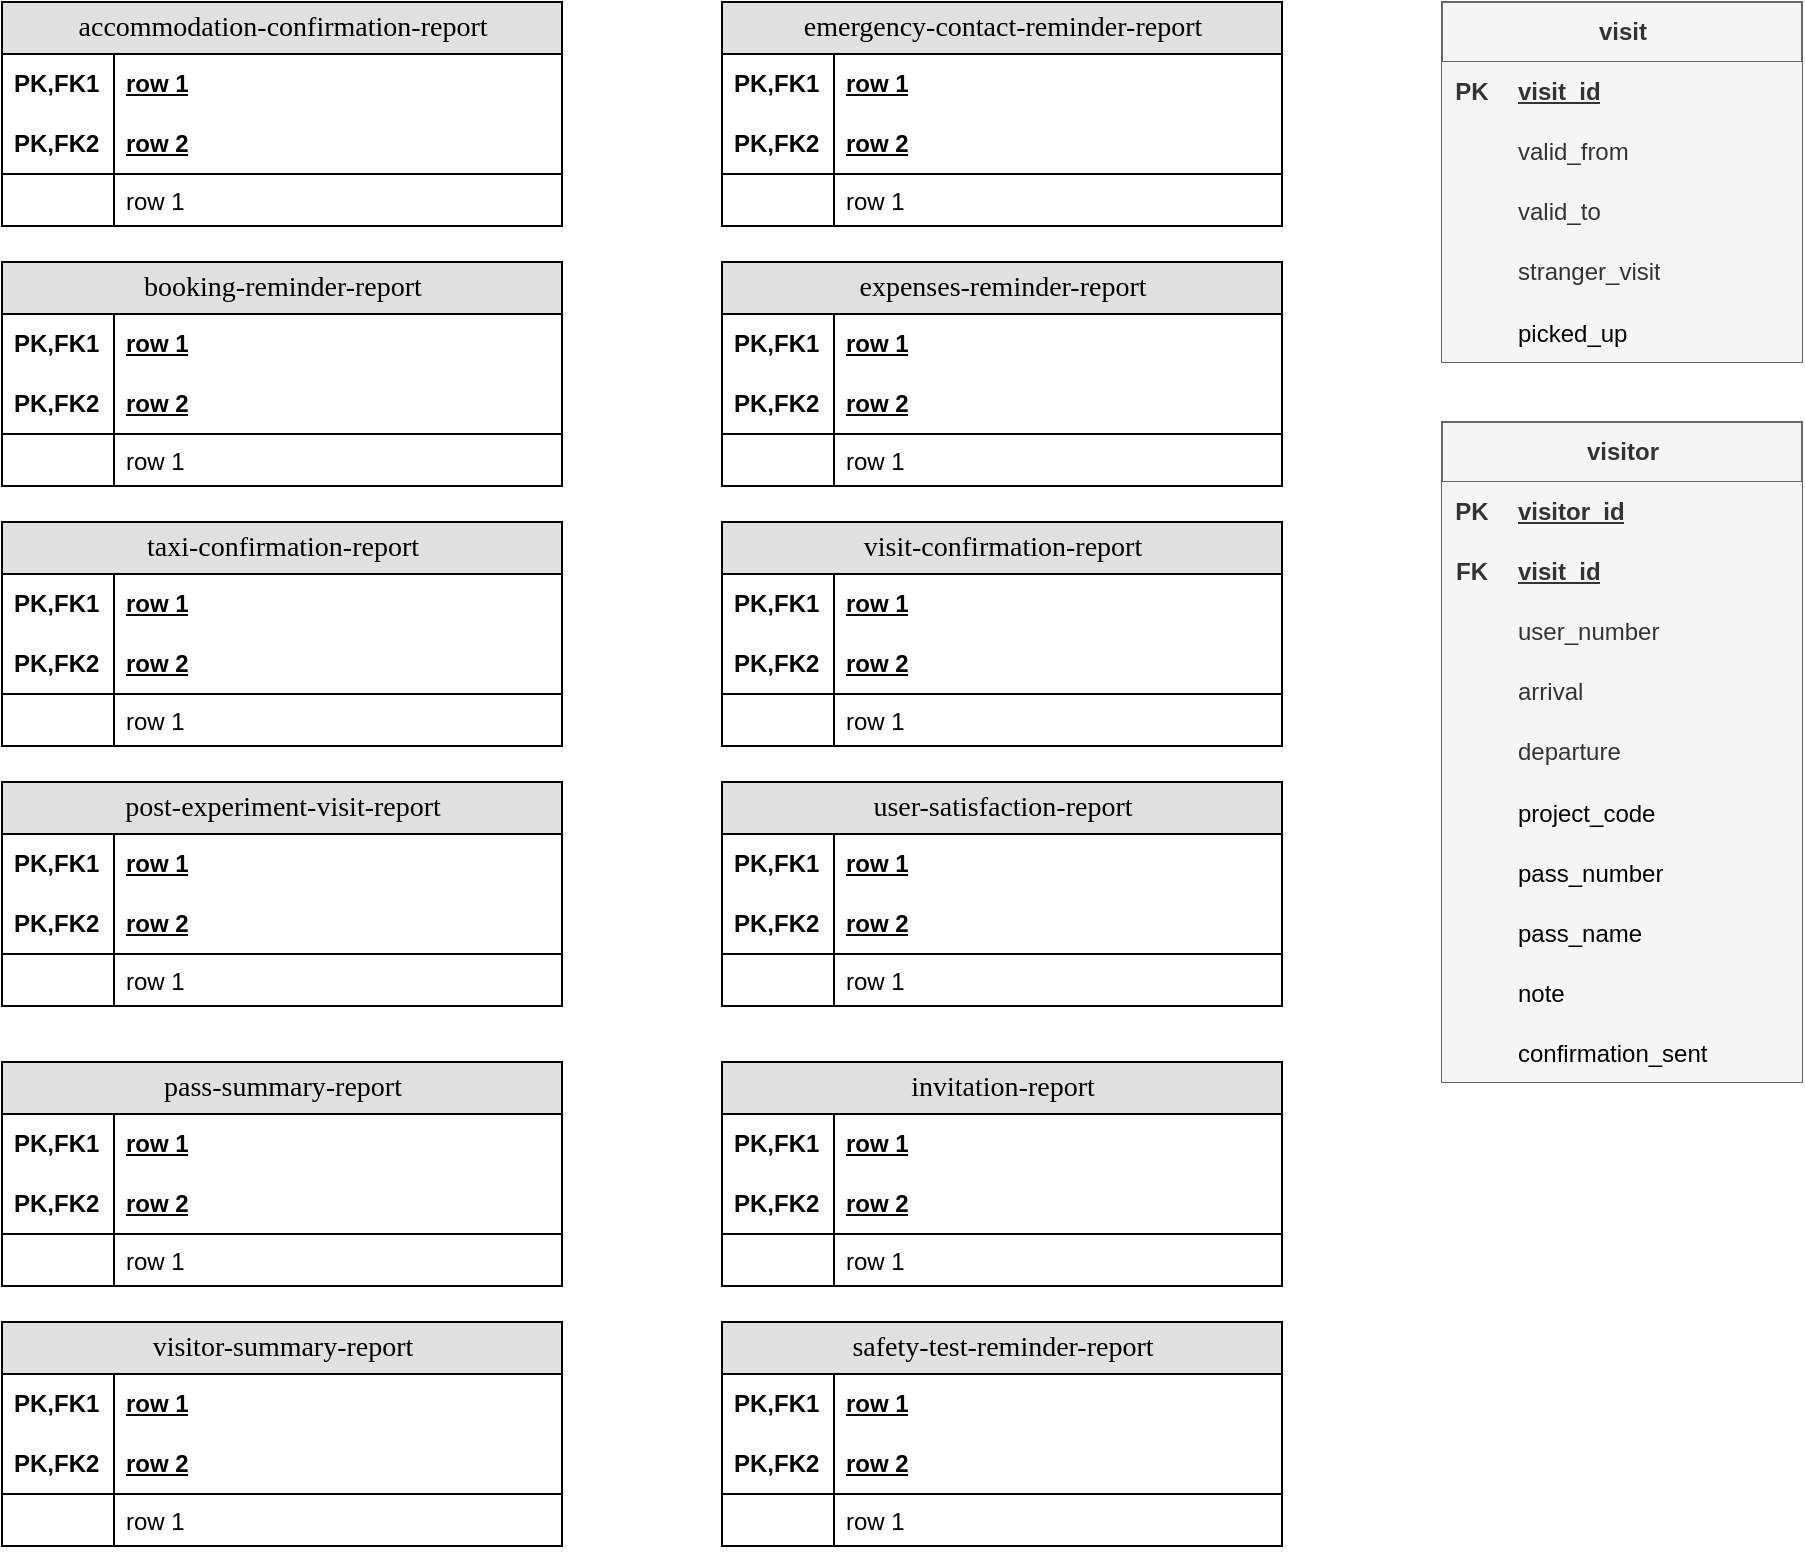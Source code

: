 <mxfile version="24.0.0" type="github">
  <diagram name="Page-1" id="e56a1550-8fbb-45ad-956c-1786394a9013">
    <mxGraphModel dx="1050" dy="634" grid="1" gridSize="10" guides="1" tooltips="1" connect="1" arrows="1" fold="1" page="1" pageScale="1" pageWidth="1100" pageHeight="850" background="none" math="0" shadow="0">
      <root>
        <mxCell id="0" />
        <mxCell id="1" parent="0" />
        <mxCell id="2e49270ec7c68f3f-1" value="accommodation-confirmation-report" style="swimlane;html=1;fontStyle=0;childLayout=stackLayout;horizontal=1;startSize=26;fillColor=#e0e0e0;horizontalStack=0;resizeParent=1;resizeLast=0;collapsible=1;marginBottom=0;swimlaneFillColor=#ffffff;align=center;rounded=0;shadow=0;comic=0;labelBackgroundColor=none;strokeWidth=1;fontFamily=Verdana;fontSize=14" parent="1" vertex="1">
          <mxGeometry x="240" y="140" width="280" height="112" as="geometry" />
        </mxCell>
        <mxCell id="2e49270ec7c68f3f-2" value="row 1" style="shape=partialRectangle;top=0;left=0;right=0;bottom=0;html=1;align=left;verticalAlign=middle;fillColor=none;spacingLeft=60;spacingRight=4;whiteSpace=wrap;overflow=hidden;rotatable=0;points=[[0,0.5],[1,0.5]];portConstraint=eastwest;dropTarget=0;fontStyle=5;" parent="2e49270ec7c68f3f-1" vertex="1">
          <mxGeometry y="26" width="280" height="30" as="geometry" />
        </mxCell>
        <mxCell id="2e49270ec7c68f3f-3" value="PK,FK1" style="shape=partialRectangle;fontStyle=1;top=0;left=0;bottom=0;html=1;fillColor=none;align=left;verticalAlign=middle;spacingLeft=4;spacingRight=4;whiteSpace=wrap;overflow=hidden;rotatable=0;points=[];portConstraint=eastwest;part=1;" parent="2e49270ec7c68f3f-2" vertex="1" connectable="0">
          <mxGeometry width="56" height="30" as="geometry" />
        </mxCell>
        <mxCell id="2e49270ec7c68f3f-4" value="row 2" style="shape=partialRectangle;top=0;left=0;right=0;bottom=1;html=1;align=left;verticalAlign=middle;fillColor=none;spacingLeft=60;spacingRight=4;whiteSpace=wrap;overflow=hidden;rotatable=0;points=[[0,0.5],[1,0.5]];portConstraint=eastwest;dropTarget=0;fontStyle=5;" parent="2e49270ec7c68f3f-1" vertex="1">
          <mxGeometry y="56" width="280" height="30" as="geometry" />
        </mxCell>
        <mxCell id="2e49270ec7c68f3f-5" value="PK,FK2" style="shape=partialRectangle;fontStyle=1;top=0;left=0;bottom=0;html=1;fillColor=none;align=left;verticalAlign=middle;spacingLeft=4;spacingRight=4;whiteSpace=wrap;overflow=hidden;rotatable=0;points=[];portConstraint=eastwest;part=1;" parent="2e49270ec7c68f3f-4" vertex="1" connectable="0">
          <mxGeometry width="56" height="30" as="geometry" />
        </mxCell>
        <mxCell id="2e49270ec7c68f3f-6" value="row 1" style="shape=partialRectangle;top=0;left=0;right=0;bottom=0;html=1;align=left;verticalAlign=top;fillColor=none;spacingLeft=60;spacingRight=4;whiteSpace=wrap;overflow=hidden;rotatable=0;points=[[0,0.5],[1,0.5]];portConstraint=eastwest;dropTarget=0;" parent="2e49270ec7c68f3f-1" vertex="1">
          <mxGeometry y="86" width="280" height="26" as="geometry" />
        </mxCell>
        <mxCell id="2e49270ec7c68f3f-7" value="" style="shape=partialRectangle;top=0;left=0;bottom=0;html=1;fillColor=none;align=left;verticalAlign=top;spacingLeft=4;spacingRight=4;whiteSpace=wrap;overflow=hidden;rotatable=0;points=[];portConstraint=eastwest;part=1;" parent="2e49270ec7c68f3f-6" vertex="1" connectable="0">
          <mxGeometry width="56" height="26" as="geometry" />
        </mxCell>
        <mxCell id="6d24qYVvEHeS3zm7cNjw-1" value="booking-reminder-report" style="swimlane;html=1;fontStyle=0;childLayout=stackLayout;horizontal=1;startSize=26;fillColor=#e0e0e0;horizontalStack=0;resizeParent=1;resizeLast=0;collapsible=1;marginBottom=0;swimlaneFillColor=#ffffff;align=center;rounded=0;shadow=0;comic=0;labelBackgroundColor=none;strokeWidth=1;fontFamily=Verdana;fontSize=14" vertex="1" parent="1">
          <mxGeometry x="240" y="270" width="280" height="112" as="geometry" />
        </mxCell>
        <mxCell id="6d24qYVvEHeS3zm7cNjw-2" value="row 1" style="shape=partialRectangle;top=0;left=0;right=0;bottom=0;html=1;align=left;verticalAlign=middle;fillColor=none;spacingLeft=60;spacingRight=4;whiteSpace=wrap;overflow=hidden;rotatable=0;points=[[0,0.5],[1,0.5]];portConstraint=eastwest;dropTarget=0;fontStyle=5;" vertex="1" parent="6d24qYVvEHeS3zm7cNjw-1">
          <mxGeometry y="26" width="280" height="30" as="geometry" />
        </mxCell>
        <mxCell id="6d24qYVvEHeS3zm7cNjw-3" value="PK,FK1" style="shape=partialRectangle;fontStyle=1;top=0;left=0;bottom=0;html=1;fillColor=none;align=left;verticalAlign=middle;spacingLeft=4;spacingRight=4;whiteSpace=wrap;overflow=hidden;rotatable=0;points=[];portConstraint=eastwest;part=1;" vertex="1" connectable="0" parent="6d24qYVvEHeS3zm7cNjw-2">
          <mxGeometry width="56" height="30" as="geometry" />
        </mxCell>
        <mxCell id="6d24qYVvEHeS3zm7cNjw-4" value="row 2" style="shape=partialRectangle;top=0;left=0;right=0;bottom=1;html=1;align=left;verticalAlign=middle;fillColor=none;spacingLeft=60;spacingRight=4;whiteSpace=wrap;overflow=hidden;rotatable=0;points=[[0,0.5],[1,0.5]];portConstraint=eastwest;dropTarget=0;fontStyle=5;" vertex="1" parent="6d24qYVvEHeS3zm7cNjw-1">
          <mxGeometry y="56" width="280" height="30" as="geometry" />
        </mxCell>
        <mxCell id="6d24qYVvEHeS3zm7cNjw-5" value="PK,FK2" style="shape=partialRectangle;fontStyle=1;top=0;left=0;bottom=0;html=1;fillColor=none;align=left;verticalAlign=middle;spacingLeft=4;spacingRight=4;whiteSpace=wrap;overflow=hidden;rotatable=0;points=[];portConstraint=eastwest;part=1;" vertex="1" connectable="0" parent="6d24qYVvEHeS3zm7cNjw-4">
          <mxGeometry width="56" height="30" as="geometry" />
        </mxCell>
        <mxCell id="6d24qYVvEHeS3zm7cNjw-6" value="row 1" style="shape=partialRectangle;top=0;left=0;right=0;bottom=0;html=1;align=left;verticalAlign=top;fillColor=none;spacingLeft=60;spacingRight=4;whiteSpace=wrap;overflow=hidden;rotatable=0;points=[[0,0.5],[1,0.5]];portConstraint=eastwest;dropTarget=0;" vertex="1" parent="6d24qYVvEHeS3zm7cNjw-1">
          <mxGeometry y="86" width="280" height="26" as="geometry" />
        </mxCell>
        <mxCell id="6d24qYVvEHeS3zm7cNjw-7" value="" style="shape=partialRectangle;top=0;left=0;bottom=0;html=1;fillColor=none;align=left;verticalAlign=top;spacingLeft=4;spacingRight=4;whiteSpace=wrap;overflow=hidden;rotatable=0;points=[];portConstraint=eastwest;part=1;" vertex="1" connectable="0" parent="6d24qYVvEHeS3zm7cNjw-6">
          <mxGeometry width="56" height="26" as="geometry" />
        </mxCell>
        <mxCell id="6d24qYVvEHeS3zm7cNjw-8" value="taxi-confirmation-report" style="swimlane;html=1;fontStyle=0;childLayout=stackLayout;horizontal=1;startSize=26;fillColor=#e0e0e0;horizontalStack=0;resizeParent=1;resizeLast=0;collapsible=1;marginBottom=0;swimlaneFillColor=#ffffff;align=center;rounded=0;shadow=0;comic=0;labelBackgroundColor=none;strokeWidth=1;fontFamily=Verdana;fontSize=14" vertex="1" parent="1">
          <mxGeometry x="240" y="400" width="280" height="112" as="geometry" />
        </mxCell>
        <mxCell id="6d24qYVvEHeS3zm7cNjw-9" value="row 1" style="shape=partialRectangle;top=0;left=0;right=0;bottom=0;html=1;align=left;verticalAlign=middle;fillColor=none;spacingLeft=60;spacingRight=4;whiteSpace=wrap;overflow=hidden;rotatable=0;points=[[0,0.5],[1,0.5]];portConstraint=eastwest;dropTarget=0;fontStyle=5;" vertex="1" parent="6d24qYVvEHeS3zm7cNjw-8">
          <mxGeometry y="26" width="280" height="30" as="geometry" />
        </mxCell>
        <mxCell id="6d24qYVvEHeS3zm7cNjw-10" value="PK,FK1" style="shape=partialRectangle;fontStyle=1;top=0;left=0;bottom=0;html=1;fillColor=none;align=left;verticalAlign=middle;spacingLeft=4;spacingRight=4;whiteSpace=wrap;overflow=hidden;rotatable=0;points=[];portConstraint=eastwest;part=1;" vertex="1" connectable="0" parent="6d24qYVvEHeS3zm7cNjw-9">
          <mxGeometry width="56" height="30" as="geometry" />
        </mxCell>
        <mxCell id="6d24qYVvEHeS3zm7cNjw-11" value="row 2" style="shape=partialRectangle;top=0;left=0;right=0;bottom=1;html=1;align=left;verticalAlign=middle;fillColor=none;spacingLeft=60;spacingRight=4;whiteSpace=wrap;overflow=hidden;rotatable=0;points=[[0,0.5],[1,0.5]];portConstraint=eastwest;dropTarget=0;fontStyle=5;" vertex="1" parent="6d24qYVvEHeS3zm7cNjw-8">
          <mxGeometry y="56" width="280" height="30" as="geometry" />
        </mxCell>
        <mxCell id="6d24qYVvEHeS3zm7cNjw-12" value="PK,FK2" style="shape=partialRectangle;fontStyle=1;top=0;left=0;bottom=0;html=1;fillColor=none;align=left;verticalAlign=middle;spacingLeft=4;spacingRight=4;whiteSpace=wrap;overflow=hidden;rotatable=0;points=[];portConstraint=eastwest;part=1;" vertex="1" connectable="0" parent="6d24qYVvEHeS3zm7cNjw-11">
          <mxGeometry width="56" height="30" as="geometry" />
        </mxCell>
        <mxCell id="6d24qYVvEHeS3zm7cNjw-13" value="row 1" style="shape=partialRectangle;top=0;left=0;right=0;bottom=0;html=1;align=left;verticalAlign=top;fillColor=none;spacingLeft=60;spacingRight=4;whiteSpace=wrap;overflow=hidden;rotatable=0;points=[[0,0.5],[1,0.5]];portConstraint=eastwest;dropTarget=0;" vertex="1" parent="6d24qYVvEHeS3zm7cNjw-8">
          <mxGeometry y="86" width="280" height="26" as="geometry" />
        </mxCell>
        <mxCell id="6d24qYVvEHeS3zm7cNjw-14" value="" style="shape=partialRectangle;top=0;left=0;bottom=0;html=1;fillColor=none;align=left;verticalAlign=top;spacingLeft=4;spacingRight=4;whiteSpace=wrap;overflow=hidden;rotatable=0;points=[];portConstraint=eastwest;part=1;" vertex="1" connectable="0" parent="6d24qYVvEHeS3zm7cNjw-13">
          <mxGeometry width="56" height="26" as="geometry" />
        </mxCell>
        <mxCell id="6d24qYVvEHeS3zm7cNjw-15" value="visit-confirmation-report" style="swimlane;html=1;fontStyle=0;childLayout=stackLayout;horizontal=1;startSize=26;fillColor=#e0e0e0;horizontalStack=0;resizeParent=1;resizeLast=0;collapsible=1;marginBottom=0;swimlaneFillColor=#ffffff;align=center;rounded=0;shadow=0;comic=0;labelBackgroundColor=none;strokeWidth=1;fontFamily=Verdana;fontSize=14" vertex="1" parent="1">
          <mxGeometry x="600" y="400" width="280" height="112" as="geometry" />
        </mxCell>
        <mxCell id="6d24qYVvEHeS3zm7cNjw-16" value="row 1" style="shape=partialRectangle;top=0;left=0;right=0;bottom=0;html=1;align=left;verticalAlign=middle;fillColor=none;spacingLeft=60;spacingRight=4;whiteSpace=wrap;overflow=hidden;rotatable=0;points=[[0,0.5],[1,0.5]];portConstraint=eastwest;dropTarget=0;fontStyle=5;" vertex="1" parent="6d24qYVvEHeS3zm7cNjw-15">
          <mxGeometry y="26" width="280" height="30" as="geometry" />
        </mxCell>
        <mxCell id="6d24qYVvEHeS3zm7cNjw-17" value="PK,FK1" style="shape=partialRectangle;fontStyle=1;top=0;left=0;bottom=0;html=1;fillColor=none;align=left;verticalAlign=middle;spacingLeft=4;spacingRight=4;whiteSpace=wrap;overflow=hidden;rotatable=0;points=[];portConstraint=eastwest;part=1;" vertex="1" connectable="0" parent="6d24qYVvEHeS3zm7cNjw-16">
          <mxGeometry width="56" height="30" as="geometry" />
        </mxCell>
        <mxCell id="6d24qYVvEHeS3zm7cNjw-18" value="row 2" style="shape=partialRectangle;top=0;left=0;right=0;bottom=1;html=1;align=left;verticalAlign=middle;fillColor=none;spacingLeft=60;spacingRight=4;whiteSpace=wrap;overflow=hidden;rotatable=0;points=[[0,0.5],[1,0.5]];portConstraint=eastwest;dropTarget=0;fontStyle=5;" vertex="1" parent="6d24qYVvEHeS3zm7cNjw-15">
          <mxGeometry y="56" width="280" height="30" as="geometry" />
        </mxCell>
        <mxCell id="6d24qYVvEHeS3zm7cNjw-19" value="PK,FK2" style="shape=partialRectangle;fontStyle=1;top=0;left=0;bottom=0;html=1;fillColor=none;align=left;verticalAlign=middle;spacingLeft=4;spacingRight=4;whiteSpace=wrap;overflow=hidden;rotatable=0;points=[];portConstraint=eastwest;part=1;" vertex="1" connectable="0" parent="6d24qYVvEHeS3zm7cNjw-18">
          <mxGeometry width="56" height="30" as="geometry" />
        </mxCell>
        <mxCell id="6d24qYVvEHeS3zm7cNjw-20" value="row 1" style="shape=partialRectangle;top=0;left=0;right=0;bottom=0;html=1;align=left;verticalAlign=top;fillColor=none;spacingLeft=60;spacingRight=4;whiteSpace=wrap;overflow=hidden;rotatable=0;points=[[0,0.5],[1,0.5]];portConstraint=eastwest;dropTarget=0;" vertex="1" parent="6d24qYVvEHeS3zm7cNjw-15">
          <mxGeometry y="86" width="280" height="26" as="geometry" />
        </mxCell>
        <mxCell id="6d24qYVvEHeS3zm7cNjw-21" value="" style="shape=partialRectangle;top=0;left=0;bottom=0;html=1;fillColor=none;align=left;verticalAlign=top;spacingLeft=4;spacingRight=4;whiteSpace=wrap;overflow=hidden;rotatable=0;points=[];portConstraint=eastwest;part=1;" vertex="1" connectable="0" parent="6d24qYVvEHeS3zm7cNjw-20">
          <mxGeometry width="56" height="26" as="geometry" />
        </mxCell>
        <mxCell id="6d24qYVvEHeS3zm7cNjw-22" value="user-satisfaction-report" style="swimlane;html=1;fontStyle=0;childLayout=stackLayout;horizontal=1;startSize=26;fillColor=#e0e0e0;horizontalStack=0;resizeParent=1;resizeLast=0;collapsible=1;marginBottom=0;swimlaneFillColor=#ffffff;align=center;rounded=0;shadow=0;comic=0;labelBackgroundColor=none;strokeWidth=1;fontFamily=Verdana;fontSize=14" vertex="1" parent="1">
          <mxGeometry x="600" y="530" width="280" height="112" as="geometry" />
        </mxCell>
        <mxCell id="6d24qYVvEHeS3zm7cNjw-23" value="row 1" style="shape=partialRectangle;top=0;left=0;right=0;bottom=0;html=1;align=left;verticalAlign=middle;fillColor=none;spacingLeft=60;spacingRight=4;whiteSpace=wrap;overflow=hidden;rotatable=0;points=[[0,0.5],[1,0.5]];portConstraint=eastwest;dropTarget=0;fontStyle=5;" vertex="1" parent="6d24qYVvEHeS3zm7cNjw-22">
          <mxGeometry y="26" width="280" height="30" as="geometry" />
        </mxCell>
        <mxCell id="6d24qYVvEHeS3zm7cNjw-24" value="PK,FK1" style="shape=partialRectangle;fontStyle=1;top=0;left=0;bottom=0;html=1;fillColor=none;align=left;verticalAlign=middle;spacingLeft=4;spacingRight=4;whiteSpace=wrap;overflow=hidden;rotatable=0;points=[];portConstraint=eastwest;part=1;" vertex="1" connectable="0" parent="6d24qYVvEHeS3zm7cNjw-23">
          <mxGeometry width="56" height="30" as="geometry" />
        </mxCell>
        <mxCell id="6d24qYVvEHeS3zm7cNjw-25" value="row 2" style="shape=partialRectangle;top=0;left=0;right=0;bottom=1;html=1;align=left;verticalAlign=middle;fillColor=none;spacingLeft=60;spacingRight=4;whiteSpace=wrap;overflow=hidden;rotatable=0;points=[[0,0.5],[1,0.5]];portConstraint=eastwest;dropTarget=0;fontStyle=5;" vertex="1" parent="6d24qYVvEHeS3zm7cNjw-22">
          <mxGeometry y="56" width="280" height="30" as="geometry" />
        </mxCell>
        <mxCell id="6d24qYVvEHeS3zm7cNjw-26" value="PK,FK2" style="shape=partialRectangle;fontStyle=1;top=0;left=0;bottom=0;html=1;fillColor=none;align=left;verticalAlign=middle;spacingLeft=4;spacingRight=4;whiteSpace=wrap;overflow=hidden;rotatable=0;points=[];portConstraint=eastwest;part=1;" vertex="1" connectable="0" parent="6d24qYVvEHeS3zm7cNjw-25">
          <mxGeometry width="56" height="30" as="geometry" />
        </mxCell>
        <mxCell id="6d24qYVvEHeS3zm7cNjw-27" value="row 1" style="shape=partialRectangle;top=0;left=0;right=0;bottom=0;html=1;align=left;verticalAlign=top;fillColor=none;spacingLeft=60;spacingRight=4;whiteSpace=wrap;overflow=hidden;rotatable=0;points=[[0,0.5],[1,0.5]];portConstraint=eastwest;dropTarget=0;" vertex="1" parent="6d24qYVvEHeS3zm7cNjw-22">
          <mxGeometry y="86" width="280" height="26" as="geometry" />
        </mxCell>
        <mxCell id="6d24qYVvEHeS3zm7cNjw-28" value="" style="shape=partialRectangle;top=0;left=0;bottom=0;html=1;fillColor=none;align=left;verticalAlign=top;spacingLeft=4;spacingRight=4;whiteSpace=wrap;overflow=hidden;rotatable=0;points=[];portConstraint=eastwest;part=1;" vertex="1" connectable="0" parent="6d24qYVvEHeS3zm7cNjw-27">
          <mxGeometry width="56" height="26" as="geometry" />
        </mxCell>
        <mxCell id="6d24qYVvEHeS3zm7cNjw-29" value="post-experiment-visit-report" style="swimlane;html=1;fontStyle=0;childLayout=stackLayout;horizontal=1;startSize=26;fillColor=#e0e0e0;horizontalStack=0;resizeParent=1;resizeLast=0;collapsible=1;marginBottom=0;swimlaneFillColor=#ffffff;align=center;rounded=0;shadow=0;comic=0;labelBackgroundColor=none;strokeWidth=1;fontFamily=Verdana;fontSize=14" vertex="1" parent="1">
          <mxGeometry x="240" y="530" width="280" height="112" as="geometry" />
        </mxCell>
        <mxCell id="6d24qYVvEHeS3zm7cNjw-30" value="row 1" style="shape=partialRectangle;top=0;left=0;right=0;bottom=0;html=1;align=left;verticalAlign=middle;fillColor=none;spacingLeft=60;spacingRight=4;whiteSpace=wrap;overflow=hidden;rotatable=0;points=[[0,0.5],[1,0.5]];portConstraint=eastwest;dropTarget=0;fontStyle=5;" vertex="1" parent="6d24qYVvEHeS3zm7cNjw-29">
          <mxGeometry y="26" width="280" height="30" as="geometry" />
        </mxCell>
        <mxCell id="6d24qYVvEHeS3zm7cNjw-31" value="PK,FK1" style="shape=partialRectangle;fontStyle=1;top=0;left=0;bottom=0;html=1;fillColor=none;align=left;verticalAlign=middle;spacingLeft=4;spacingRight=4;whiteSpace=wrap;overflow=hidden;rotatable=0;points=[];portConstraint=eastwest;part=1;" vertex="1" connectable="0" parent="6d24qYVvEHeS3zm7cNjw-30">
          <mxGeometry width="56" height="30" as="geometry" />
        </mxCell>
        <mxCell id="6d24qYVvEHeS3zm7cNjw-32" value="row 2" style="shape=partialRectangle;top=0;left=0;right=0;bottom=1;html=1;align=left;verticalAlign=middle;fillColor=none;spacingLeft=60;spacingRight=4;whiteSpace=wrap;overflow=hidden;rotatable=0;points=[[0,0.5],[1,0.5]];portConstraint=eastwest;dropTarget=0;fontStyle=5;" vertex="1" parent="6d24qYVvEHeS3zm7cNjw-29">
          <mxGeometry y="56" width="280" height="30" as="geometry" />
        </mxCell>
        <mxCell id="6d24qYVvEHeS3zm7cNjw-33" value="PK,FK2" style="shape=partialRectangle;fontStyle=1;top=0;left=0;bottom=0;html=1;fillColor=none;align=left;verticalAlign=middle;spacingLeft=4;spacingRight=4;whiteSpace=wrap;overflow=hidden;rotatable=0;points=[];portConstraint=eastwest;part=1;" vertex="1" connectable="0" parent="6d24qYVvEHeS3zm7cNjw-32">
          <mxGeometry width="56" height="30" as="geometry" />
        </mxCell>
        <mxCell id="6d24qYVvEHeS3zm7cNjw-34" value="row 1" style="shape=partialRectangle;top=0;left=0;right=0;bottom=0;html=1;align=left;verticalAlign=top;fillColor=none;spacingLeft=60;spacingRight=4;whiteSpace=wrap;overflow=hidden;rotatable=0;points=[[0,0.5],[1,0.5]];portConstraint=eastwest;dropTarget=0;" vertex="1" parent="6d24qYVvEHeS3zm7cNjw-29">
          <mxGeometry y="86" width="280" height="26" as="geometry" />
        </mxCell>
        <mxCell id="6d24qYVvEHeS3zm7cNjw-35" value="" style="shape=partialRectangle;top=0;left=0;bottom=0;html=1;fillColor=none;align=left;verticalAlign=top;spacingLeft=4;spacingRight=4;whiteSpace=wrap;overflow=hidden;rotatable=0;points=[];portConstraint=eastwest;part=1;" vertex="1" connectable="0" parent="6d24qYVvEHeS3zm7cNjw-34">
          <mxGeometry width="56" height="26" as="geometry" />
        </mxCell>
        <mxCell id="6d24qYVvEHeS3zm7cNjw-36" value="pass-summary-report" style="swimlane;html=1;fontStyle=0;childLayout=stackLayout;horizontal=1;startSize=26;fillColor=#e0e0e0;horizontalStack=0;resizeParent=1;resizeLast=0;collapsible=1;marginBottom=0;swimlaneFillColor=#ffffff;align=center;rounded=0;shadow=0;comic=0;labelBackgroundColor=none;strokeWidth=1;fontFamily=Verdana;fontSize=14" vertex="1" parent="1">
          <mxGeometry x="240" y="670" width="280" height="112" as="geometry" />
        </mxCell>
        <mxCell id="6d24qYVvEHeS3zm7cNjw-37" value="row 1" style="shape=partialRectangle;top=0;left=0;right=0;bottom=0;html=1;align=left;verticalAlign=middle;fillColor=none;spacingLeft=60;spacingRight=4;whiteSpace=wrap;overflow=hidden;rotatable=0;points=[[0,0.5],[1,0.5]];portConstraint=eastwest;dropTarget=0;fontStyle=5;" vertex="1" parent="6d24qYVvEHeS3zm7cNjw-36">
          <mxGeometry y="26" width="280" height="30" as="geometry" />
        </mxCell>
        <mxCell id="6d24qYVvEHeS3zm7cNjw-38" value="PK,FK1" style="shape=partialRectangle;fontStyle=1;top=0;left=0;bottom=0;html=1;fillColor=none;align=left;verticalAlign=middle;spacingLeft=4;spacingRight=4;whiteSpace=wrap;overflow=hidden;rotatable=0;points=[];portConstraint=eastwest;part=1;" vertex="1" connectable="0" parent="6d24qYVvEHeS3zm7cNjw-37">
          <mxGeometry width="56" height="30" as="geometry" />
        </mxCell>
        <mxCell id="6d24qYVvEHeS3zm7cNjw-39" value="row 2" style="shape=partialRectangle;top=0;left=0;right=0;bottom=1;html=1;align=left;verticalAlign=middle;fillColor=none;spacingLeft=60;spacingRight=4;whiteSpace=wrap;overflow=hidden;rotatable=0;points=[[0,0.5],[1,0.5]];portConstraint=eastwest;dropTarget=0;fontStyle=5;" vertex="1" parent="6d24qYVvEHeS3zm7cNjw-36">
          <mxGeometry y="56" width="280" height="30" as="geometry" />
        </mxCell>
        <mxCell id="6d24qYVvEHeS3zm7cNjw-40" value="PK,FK2" style="shape=partialRectangle;fontStyle=1;top=0;left=0;bottom=0;html=1;fillColor=none;align=left;verticalAlign=middle;spacingLeft=4;spacingRight=4;whiteSpace=wrap;overflow=hidden;rotatable=0;points=[];portConstraint=eastwest;part=1;" vertex="1" connectable="0" parent="6d24qYVvEHeS3zm7cNjw-39">
          <mxGeometry width="56" height="30" as="geometry" />
        </mxCell>
        <mxCell id="6d24qYVvEHeS3zm7cNjw-41" value="row 1" style="shape=partialRectangle;top=0;left=0;right=0;bottom=0;html=1;align=left;verticalAlign=top;fillColor=none;spacingLeft=60;spacingRight=4;whiteSpace=wrap;overflow=hidden;rotatable=0;points=[[0,0.5],[1,0.5]];portConstraint=eastwest;dropTarget=0;" vertex="1" parent="6d24qYVvEHeS3zm7cNjw-36">
          <mxGeometry y="86" width="280" height="26" as="geometry" />
        </mxCell>
        <mxCell id="6d24qYVvEHeS3zm7cNjw-42" value="" style="shape=partialRectangle;top=0;left=0;bottom=0;html=1;fillColor=none;align=left;verticalAlign=top;spacingLeft=4;spacingRight=4;whiteSpace=wrap;overflow=hidden;rotatable=0;points=[];portConstraint=eastwest;part=1;" vertex="1" connectable="0" parent="6d24qYVvEHeS3zm7cNjw-41">
          <mxGeometry width="56" height="26" as="geometry" />
        </mxCell>
        <mxCell id="6d24qYVvEHeS3zm7cNjw-43" value="invitation-report" style="swimlane;html=1;fontStyle=0;childLayout=stackLayout;horizontal=1;startSize=26;fillColor=#e0e0e0;horizontalStack=0;resizeParent=1;resizeLast=0;collapsible=1;marginBottom=0;swimlaneFillColor=#ffffff;align=center;rounded=0;shadow=0;comic=0;labelBackgroundColor=none;strokeWidth=1;fontFamily=Verdana;fontSize=14" vertex="1" parent="1">
          <mxGeometry x="600" y="670" width="280" height="112" as="geometry" />
        </mxCell>
        <mxCell id="6d24qYVvEHeS3zm7cNjw-44" value="row 1" style="shape=partialRectangle;top=0;left=0;right=0;bottom=0;html=1;align=left;verticalAlign=middle;fillColor=none;spacingLeft=60;spacingRight=4;whiteSpace=wrap;overflow=hidden;rotatable=0;points=[[0,0.5],[1,0.5]];portConstraint=eastwest;dropTarget=0;fontStyle=5;" vertex="1" parent="6d24qYVvEHeS3zm7cNjw-43">
          <mxGeometry y="26" width="280" height="30" as="geometry" />
        </mxCell>
        <mxCell id="6d24qYVvEHeS3zm7cNjw-45" value="PK,FK1" style="shape=partialRectangle;fontStyle=1;top=0;left=0;bottom=0;html=1;fillColor=none;align=left;verticalAlign=middle;spacingLeft=4;spacingRight=4;whiteSpace=wrap;overflow=hidden;rotatable=0;points=[];portConstraint=eastwest;part=1;" vertex="1" connectable="0" parent="6d24qYVvEHeS3zm7cNjw-44">
          <mxGeometry width="56" height="30" as="geometry" />
        </mxCell>
        <mxCell id="6d24qYVvEHeS3zm7cNjw-46" value="row 2" style="shape=partialRectangle;top=0;left=0;right=0;bottom=1;html=1;align=left;verticalAlign=middle;fillColor=none;spacingLeft=60;spacingRight=4;whiteSpace=wrap;overflow=hidden;rotatable=0;points=[[0,0.5],[1,0.5]];portConstraint=eastwest;dropTarget=0;fontStyle=5;" vertex="1" parent="6d24qYVvEHeS3zm7cNjw-43">
          <mxGeometry y="56" width="280" height="30" as="geometry" />
        </mxCell>
        <mxCell id="6d24qYVvEHeS3zm7cNjw-47" value="PK,FK2" style="shape=partialRectangle;fontStyle=1;top=0;left=0;bottom=0;html=1;fillColor=none;align=left;verticalAlign=middle;spacingLeft=4;spacingRight=4;whiteSpace=wrap;overflow=hidden;rotatable=0;points=[];portConstraint=eastwest;part=1;" vertex="1" connectable="0" parent="6d24qYVvEHeS3zm7cNjw-46">
          <mxGeometry width="56" height="30" as="geometry" />
        </mxCell>
        <mxCell id="6d24qYVvEHeS3zm7cNjw-48" value="row 1" style="shape=partialRectangle;top=0;left=0;right=0;bottom=0;html=1;align=left;verticalAlign=top;fillColor=none;spacingLeft=60;spacingRight=4;whiteSpace=wrap;overflow=hidden;rotatable=0;points=[[0,0.5],[1,0.5]];portConstraint=eastwest;dropTarget=0;" vertex="1" parent="6d24qYVvEHeS3zm7cNjw-43">
          <mxGeometry y="86" width="280" height="26" as="geometry" />
        </mxCell>
        <mxCell id="6d24qYVvEHeS3zm7cNjw-49" value="" style="shape=partialRectangle;top=0;left=0;bottom=0;html=1;fillColor=none;align=left;verticalAlign=top;spacingLeft=4;spacingRight=4;whiteSpace=wrap;overflow=hidden;rotatable=0;points=[];portConstraint=eastwest;part=1;" vertex="1" connectable="0" parent="6d24qYVvEHeS3zm7cNjw-48">
          <mxGeometry width="56" height="26" as="geometry" />
        </mxCell>
        <mxCell id="6d24qYVvEHeS3zm7cNjw-50" value="visitor-summary-report" style="swimlane;html=1;fontStyle=0;childLayout=stackLayout;horizontal=1;startSize=26;fillColor=#e0e0e0;horizontalStack=0;resizeParent=1;resizeLast=0;collapsible=1;marginBottom=0;swimlaneFillColor=#ffffff;align=center;rounded=0;shadow=0;comic=0;labelBackgroundColor=none;strokeWidth=1;fontFamily=Verdana;fontSize=14" vertex="1" parent="1">
          <mxGeometry x="240" y="800" width="280" height="112" as="geometry" />
        </mxCell>
        <mxCell id="6d24qYVvEHeS3zm7cNjw-51" value="row 1" style="shape=partialRectangle;top=0;left=0;right=0;bottom=0;html=1;align=left;verticalAlign=middle;fillColor=none;spacingLeft=60;spacingRight=4;whiteSpace=wrap;overflow=hidden;rotatable=0;points=[[0,0.5],[1,0.5]];portConstraint=eastwest;dropTarget=0;fontStyle=5;" vertex="1" parent="6d24qYVvEHeS3zm7cNjw-50">
          <mxGeometry y="26" width="280" height="30" as="geometry" />
        </mxCell>
        <mxCell id="6d24qYVvEHeS3zm7cNjw-52" value="PK,FK1" style="shape=partialRectangle;fontStyle=1;top=0;left=0;bottom=0;html=1;fillColor=none;align=left;verticalAlign=middle;spacingLeft=4;spacingRight=4;whiteSpace=wrap;overflow=hidden;rotatable=0;points=[];portConstraint=eastwest;part=1;" vertex="1" connectable="0" parent="6d24qYVvEHeS3zm7cNjw-51">
          <mxGeometry width="56" height="30" as="geometry" />
        </mxCell>
        <mxCell id="6d24qYVvEHeS3zm7cNjw-53" value="row 2" style="shape=partialRectangle;top=0;left=0;right=0;bottom=1;html=1;align=left;verticalAlign=middle;fillColor=none;spacingLeft=60;spacingRight=4;whiteSpace=wrap;overflow=hidden;rotatable=0;points=[[0,0.5],[1,0.5]];portConstraint=eastwest;dropTarget=0;fontStyle=5;" vertex="1" parent="6d24qYVvEHeS3zm7cNjw-50">
          <mxGeometry y="56" width="280" height="30" as="geometry" />
        </mxCell>
        <mxCell id="6d24qYVvEHeS3zm7cNjw-54" value="PK,FK2" style="shape=partialRectangle;fontStyle=1;top=0;left=0;bottom=0;html=1;fillColor=none;align=left;verticalAlign=middle;spacingLeft=4;spacingRight=4;whiteSpace=wrap;overflow=hidden;rotatable=0;points=[];portConstraint=eastwest;part=1;" vertex="1" connectable="0" parent="6d24qYVvEHeS3zm7cNjw-53">
          <mxGeometry width="56" height="30" as="geometry" />
        </mxCell>
        <mxCell id="6d24qYVvEHeS3zm7cNjw-55" value="row 1" style="shape=partialRectangle;top=0;left=0;right=0;bottom=0;html=1;align=left;verticalAlign=top;fillColor=none;spacingLeft=60;spacingRight=4;whiteSpace=wrap;overflow=hidden;rotatable=0;points=[[0,0.5],[1,0.5]];portConstraint=eastwest;dropTarget=0;" vertex="1" parent="6d24qYVvEHeS3zm7cNjw-50">
          <mxGeometry y="86" width="280" height="26" as="geometry" />
        </mxCell>
        <mxCell id="6d24qYVvEHeS3zm7cNjw-56" value="" style="shape=partialRectangle;top=0;left=0;bottom=0;html=1;fillColor=none;align=left;verticalAlign=top;spacingLeft=4;spacingRight=4;whiteSpace=wrap;overflow=hidden;rotatable=0;points=[];portConstraint=eastwest;part=1;" vertex="1" connectable="0" parent="6d24qYVvEHeS3zm7cNjw-55">
          <mxGeometry width="56" height="26" as="geometry" />
        </mxCell>
        <mxCell id="6d24qYVvEHeS3zm7cNjw-57" value="safety-test-reminder-report" style="swimlane;html=1;fontStyle=0;childLayout=stackLayout;horizontal=1;startSize=26;fillColor=#e0e0e0;horizontalStack=0;resizeParent=1;resizeLast=0;collapsible=1;marginBottom=0;swimlaneFillColor=#ffffff;align=center;rounded=0;shadow=0;comic=0;labelBackgroundColor=none;strokeWidth=1;fontFamily=Verdana;fontSize=14" vertex="1" parent="1">
          <mxGeometry x="600" y="800" width="280" height="112" as="geometry" />
        </mxCell>
        <mxCell id="6d24qYVvEHeS3zm7cNjw-58" value="row 1" style="shape=partialRectangle;top=0;left=0;right=0;bottom=0;html=1;align=left;verticalAlign=middle;fillColor=none;spacingLeft=60;spacingRight=4;whiteSpace=wrap;overflow=hidden;rotatable=0;points=[[0,0.5],[1,0.5]];portConstraint=eastwest;dropTarget=0;fontStyle=5;" vertex="1" parent="6d24qYVvEHeS3zm7cNjw-57">
          <mxGeometry y="26" width="280" height="30" as="geometry" />
        </mxCell>
        <mxCell id="6d24qYVvEHeS3zm7cNjw-59" value="PK,FK1" style="shape=partialRectangle;fontStyle=1;top=0;left=0;bottom=0;html=1;fillColor=none;align=left;verticalAlign=middle;spacingLeft=4;spacingRight=4;whiteSpace=wrap;overflow=hidden;rotatable=0;points=[];portConstraint=eastwest;part=1;" vertex="1" connectable="0" parent="6d24qYVvEHeS3zm7cNjw-58">
          <mxGeometry width="56" height="30" as="geometry" />
        </mxCell>
        <mxCell id="6d24qYVvEHeS3zm7cNjw-60" value="row 2" style="shape=partialRectangle;top=0;left=0;right=0;bottom=1;html=1;align=left;verticalAlign=middle;fillColor=none;spacingLeft=60;spacingRight=4;whiteSpace=wrap;overflow=hidden;rotatable=0;points=[[0,0.5],[1,0.5]];portConstraint=eastwest;dropTarget=0;fontStyle=5;" vertex="1" parent="6d24qYVvEHeS3zm7cNjw-57">
          <mxGeometry y="56" width="280" height="30" as="geometry" />
        </mxCell>
        <mxCell id="6d24qYVvEHeS3zm7cNjw-61" value="PK,FK2" style="shape=partialRectangle;fontStyle=1;top=0;left=0;bottom=0;html=1;fillColor=none;align=left;verticalAlign=middle;spacingLeft=4;spacingRight=4;whiteSpace=wrap;overflow=hidden;rotatable=0;points=[];portConstraint=eastwest;part=1;" vertex="1" connectable="0" parent="6d24qYVvEHeS3zm7cNjw-60">
          <mxGeometry width="56" height="30" as="geometry" />
        </mxCell>
        <mxCell id="6d24qYVvEHeS3zm7cNjw-62" value="row 1" style="shape=partialRectangle;top=0;left=0;right=0;bottom=0;html=1;align=left;verticalAlign=top;fillColor=none;spacingLeft=60;spacingRight=4;whiteSpace=wrap;overflow=hidden;rotatable=0;points=[[0,0.5],[1,0.5]];portConstraint=eastwest;dropTarget=0;" vertex="1" parent="6d24qYVvEHeS3zm7cNjw-57">
          <mxGeometry y="86" width="280" height="26" as="geometry" />
        </mxCell>
        <mxCell id="6d24qYVvEHeS3zm7cNjw-63" value="" style="shape=partialRectangle;top=0;left=0;bottom=0;html=1;fillColor=none;align=left;verticalAlign=top;spacingLeft=4;spacingRight=4;whiteSpace=wrap;overflow=hidden;rotatable=0;points=[];portConstraint=eastwest;part=1;" vertex="1" connectable="0" parent="6d24qYVvEHeS3zm7cNjw-62">
          <mxGeometry width="56" height="26" as="geometry" />
        </mxCell>
        <mxCell id="6d24qYVvEHeS3zm7cNjw-64" value="emergency-contact-reminder-report" style="swimlane;html=1;fontStyle=0;childLayout=stackLayout;horizontal=1;startSize=26;fillColor=#e0e0e0;horizontalStack=0;resizeParent=1;resizeLast=0;collapsible=1;marginBottom=0;swimlaneFillColor=#ffffff;align=center;rounded=0;shadow=0;comic=0;labelBackgroundColor=none;strokeWidth=1;fontFamily=Verdana;fontSize=14" vertex="1" parent="1">
          <mxGeometry x="600" y="140" width="280" height="112" as="geometry" />
        </mxCell>
        <mxCell id="6d24qYVvEHeS3zm7cNjw-65" value="row 1" style="shape=partialRectangle;top=0;left=0;right=0;bottom=0;html=1;align=left;verticalAlign=middle;fillColor=none;spacingLeft=60;spacingRight=4;whiteSpace=wrap;overflow=hidden;rotatable=0;points=[[0,0.5],[1,0.5]];portConstraint=eastwest;dropTarget=0;fontStyle=5;" vertex="1" parent="6d24qYVvEHeS3zm7cNjw-64">
          <mxGeometry y="26" width="280" height="30" as="geometry" />
        </mxCell>
        <mxCell id="6d24qYVvEHeS3zm7cNjw-66" value="PK,FK1" style="shape=partialRectangle;fontStyle=1;top=0;left=0;bottom=0;html=1;fillColor=none;align=left;verticalAlign=middle;spacingLeft=4;spacingRight=4;whiteSpace=wrap;overflow=hidden;rotatable=0;points=[];portConstraint=eastwest;part=1;" vertex="1" connectable="0" parent="6d24qYVvEHeS3zm7cNjw-65">
          <mxGeometry width="56" height="30" as="geometry" />
        </mxCell>
        <mxCell id="6d24qYVvEHeS3zm7cNjw-67" value="row 2" style="shape=partialRectangle;top=0;left=0;right=0;bottom=1;html=1;align=left;verticalAlign=middle;fillColor=none;spacingLeft=60;spacingRight=4;whiteSpace=wrap;overflow=hidden;rotatable=0;points=[[0,0.5],[1,0.5]];portConstraint=eastwest;dropTarget=0;fontStyle=5;" vertex="1" parent="6d24qYVvEHeS3zm7cNjw-64">
          <mxGeometry y="56" width="280" height="30" as="geometry" />
        </mxCell>
        <mxCell id="6d24qYVvEHeS3zm7cNjw-68" value="PK,FK2" style="shape=partialRectangle;fontStyle=1;top=0;left=0;bottom=0;html=1;fillColor=none;align=left;verticalAlign=middle;spacingLeft=4;spacingRight=4;whiteSpace=wrap;overflow=hidden;rotatable=0;points=[];portConstraint=eastwest;part=1;" vertex="1" connectable="0" parent="6d24qYVvEHeS3zm7cNjw-67">
          <mxGeometry width="56" height="30" as="geometry" />
        </mxCell>
        <mxCell id="6d24qYVvEHeS3zm7cNjw-69" value="row 1" style="shape=partialRectangle;top=0;left=0;right=0;bottom=0;html=1;align=left;verticalAlign=top;fillColor=none;spacingLeft=60;spacingRight=4;whiteSpace=wrap;overflow=hidden;rotatable=0;points=[[0,0.5],[1,0.5]];portConstraint=eastwest;dropTarget=0;" vertex="1" parent="6d24qYVvEHeS3zm7cNjw-64">
          <mxGeometry y="86" width="280" height="26" as="geometry" />
        </mxCell>
        <mxCell id="6d24qYVvEHeS3zm7cNjw-70" value="" style="shape=partialRectangle;top=0;left=0;bottom=0;html=1;fillColor=none;align=left;verticalAlign=top;spacingLeft=4;spacingRight=4;whiteSpace=wrap;overflow=hidden;rotatable=0;points=[];portConstraint=eastwest;part=1;" vertex="1" connectable="0" parent="6d24qYVvEHeS3zm7cNjw-69">
          <mxGeometry width="56" height="26" as="geometry" />
        </mxCell>
        <mxCell id="6d24qYVvEHeS3zm7cNjw-71" value="expenses-reminder-report" style="swimlane;html=1;fontStyle=0;childLayout=stackLayout;horizontal=1;startSize=26;fillColor=#e0e0e0;horizontalStack=0;resizeParent=1;resizeLast=0;collapsible=1;marginBottom=0;swimlaneFillColor=#ffffff;align=center;rounded=0;shadow=0;comic=0;labelBackgroundColor=none;strokeWidth=1;fontFamily=Verdana;fontSize=14" vertex="1" parent="1">
          <mxGeometry x="600" y="270" width="280" height="112" as="geometry" />
        </mxCell>
        <mxCell id="6d24qYVvEHeS3zm7cNjw-72" value="row 1" style="shape=partialRectangle;top=0;left=0;right=0;bottom=0;html=1;align=left;verticalAlign=middle;fillColor=none;spacingLeft=60;spacingRight=4;whiteSpace=wrap;overflow=hidden;rotatable=0;points=[[0,0.5],[1,0.5]];portConstraint=eastwest;dropTarget=0;fontStyle=5;" vertex="1" parent="6d24qYVvEHeS3zm7cNjw-71">
          <mxGeometry y="26" width="280" height="30" as="geometry" />
        </mxCell>
        <mxCell id="6d24qYVvEHeS3zm7cNjw-73" value="PK,FK1" style="shape=partialRectangle;fontStyle=1;top=0;left=0;bottom=0;html=1;fillColor=none;align=left;verticalAlign=middle;spacingLeft=4;spacingRight=4;whiteSpace=wrap;overflow=hidden;rotatable=0;points=[];portConstraint=eastwest;part=1;" vertex="1" connectable="0" parent="6d24qYVvEHeS3zm7cNjw-72">
          <mxGeometry width="56" height="30" as="geometry" />
        </mxCell>
        <mxCell id="6d24qYVvEHeS3zm7cNjw-74" value="row 2" style="shape=partialRectangle;top=0;left=0;right=0;bottom=1;html=1;align=left;verticalAlign=middle;fillColor=none;spacingLeft=60;spacingRight=4;whiteSpace=wrap;overflow=hidden;rotatable=0;points=[[0,0.5],[1,0.5]];portConstraint=eastwest;dropTarget=0;fontStyle=5;" vertex="1" parent="6d24qYVvEHeS3zm7cNjw-71">
          <mxGeometry y="56" width="280" height="30" as="geometry" />
        </mxCell>
        <mxCell id="6d24qYVvEHeS3zm7cNjw-75" value="PK,FK2" style="shape=partialRectangle;fontStyle=1;top=0;left=0;bottom=0;html=1;fillColor=none;align=left;verticalAlign=middle;spacingLeft=4;spacingRight=4;whiteSpace=wrap;overflow=hidden;rotatable=0;points=[];portConstraint=eastwest;part=1;" vertex="1" connectable="0" parent="6d24qYVvEHeS3zm7cNjw-74">
          <mxGeometry width="56" height="30" as="geometry" />
        </mxCell>
        <mxCell id="6d24qYVvEHeS3zm7cNjw-76" value="row 1" style="shape=partialRectangle;top=0;left=0;right=0;bottom=0;html=1;align=left;verticalAlign=top;fillColor=none;spacingLeft=60;spacingRight=4;whiteSpace=wrap;overflow=hidden;rotatable=0;points=[[0,0.5],[1,0.5]];portConstraint=eastwest;dropTarget=0;" vertex="1" parent="6d24qYVvEHeS3zm7cNjw-71">
          <mxGeometry y="86" width="280" height="26" as="geometry" />
        </mxCell>
        <mxCell id="6d24qYVvEHeS3zm7cNjw-77" value="" style="shape=partialRectangle;top=0;left=0;bottom=0;html=1;fillColor=none;align=left;verticalAlign=top;spacingLeft=4;spacingRight=4;whiteSpace=wrap;overflow=hidden;rotatable=0;points=[];portConstraint=eastwest;part=1;" vertex="1" connectable="0" parent="6d24qYVvEHeS3zm7cNjw-76">
          <mxGeometry width="56" height="26" as="geometry" />
        </mxCell>
        <mxCell id="6d24qYVvEHeS3zm7cNjw-111" value="visit" style="shape=table;startSize=30;container=1;collapsible=1;childLayout=tableLayout;fixedRows=1;rowLines=0;fontStyle=1;align=center;resizeLast=1;html=1;fillColor=#f5f5f5;fontColor=#333333;strokeColor=#666666;" vertex="1" parent="1">
          <mxGeometry x="960" y="140" width="180" height="180" as="geometry" />
        </mxCell>
        <mxCell id="6d24qYVvEHeS3zm7cNjw-112" value="" style="shape=tableRow;horizontal=0;startSize=0;swimlaneHead=0;swimlaneBody=0;fillColor=#f5f5f5;collapsible=0;dropTarget=0;points=[[0,0.5],[1,0.5]];portConstraint=eastwest;top=0;left=0;right=0;bottom=1;fontColor=#333333;strokeColor=#666666;" vertex="1" parent="6d24qYVvEHeS3zm7cNjw-111">
          <mxGeometry y="30" width="180" height="30" as="geometry" />
        </mxCell>
        <mxCell id="6d24qYVvEHeS3zm7cNjw-113" value="PK" style="shape=partialRectangle;connectable=0;fillColor=#f5f5f5;top=0;left=0;bottom=0;right=0;fontStyle=1;overflow=hidden;whiteSpace=wrap;html=1;fontColor=#333333;strokeColor=#666666;" vertex="1" parent="6d24qYVvEHeS3zm7cNjw-112">
          <mxGeometry width="30" height="30" as="geometry">
            <mxRectangle width="30" height="30" as="alternateBounds" />
          </mxGeometry>
        </mxCell>
        <mxCell id="6d24qYVvEHeS3zm7cNjw-114" value="visit_id" style="shape=partialRectangle;connectable=0;fillColor=#f5f5f5;top=0;left=0;bottom=0;right=0;align=left;spacingLeft=6;fontStyle=5;overflow=hidden;whiteSpace=wrap;html=1;fontColor=#333333;strokeColor=#666666;" vertex="1" parent="6d24qYVvEHeS3zm7cNjw-112">
          <mxGeometry x="30" width="150" height="30" as="geometry">
            <mxRectangle width="150" height="30" as="alternateBounds" />
          </mxGeometry>
        </mxCell>
        <mxCell id="6d24qYVvEHeS3zm7cNjw-115" value="" style="shape=tableRow;horizontal=0;startSize=0;swimlaneHead=0;swimlaneBody=0;fillColor=#f5f5f5;collapsible=0;dropTarget=0;points=[[0,0.5],[1,0.5]];portConstraint=eastwest;top=0;left=0;right=0;bottom=0;fontColor=#333333;strokeColor=#666666;" vertex="1" parent="6d24qYVvEHeS3zm7cNjw-111">
          <mxGeometry y="60" width="180" height="30" as="geometry" />
        </mxCell>
        <mxCell id="6d24qYVvEHeS3zm7cNjw-116" value="" style="shape=partialRectangle;connectable=0;fillColor=#f5f5f5;top=0;left=0;bottom=0;right=0;editable=1;overflow=hidden;whiteSpace=wrap;html=1;fontColor=#333333;strokeColor=#666666;" vertex="1" parent="6d24qYVvEHeS3zm7cNjw-115">
          <mxGeometry width="30" height="30" as="geometry">
            <mxRectangle width="30" height="30" as="alternateBounds" />
          </mxGeometry>
        </mxCell>
        <mxCell id="6d24qYVvEHeS3zm7cNjw-117" value="valid_from" style="shape=partialRectangle;connectable=0;fillColor=#f5f5f5;top=0;left=0;bottom=0;right=0;align=left;spacingLeft=6;overflow=hidden;whiteSpace=wrap;html=1;fontColor=#333333;strokeColor=#666666;" vertex="1" parent="6d24qYVvEHeS3zm7cNjw-115">
          <mxGeometry x="30" width="150" height="30" as="geometry">
            <mxRectangle width="150" height="30" as="alternateBounds" />
          </mxGeometry>
        </mxCell>
        <mxCell id="6d24qYVvEHeS3zm7cNjw-118" value="" style="shape=tableRow;horizontal=0;startSize=0;swimlaneHead=0;swimlaneBody=0;fillColor=#f5f5f5;collapsible=0;dropTarget=0;points=[[0,0.5],[1,0.5]];portConstraint=eastwest;top=0;left=0;right=0;bottom=0;fontColor=#333333;strokeColor=#666666;" vertex="1" parent="6d24qYVvEHeS3zm7cNjw-111">
          <mxGeometry y="90" width="180" height="30" as="geometry" />
        </mxCell>
        <mxCell id="6d24qYVvEHeS3zm7cNjw-119" value="" style="shape=partialRectangle;connectable=0;fillColor=#f5f5f5;top=0;left=0;bottom=0;right=0;editable=1;overflow=hidden;whiteSpace=wrap;html=1;fontColor=#333333;strokeColor=#666666;" vertex="1" parent="6d24qYVvEHeS3zm7cNjw-118">
          <mxGeometry width="30" height="30" as="geometry">
            <mxRectangle width="30" height="30" as="alternateBounds" />
          </mxGeometry>
        </mxCell>
        <mxCell id="6d24qYVvEHeS3zm7cNjw-120" value="valid_to" style="shape=partialRectangle;connectable=0;fillColor=#f5f5f5;top=0;left=0;bottom=0;right=0;align=left;spacingLeft=6;overflow=hidden;whiteSpace=wrap;html=1;fontColor=#333333;strokeColor=#666666;" vertex="1" parent="6d24qYVvEHeS3zm7cNjw-118">
          <mxGeometry x="30" width="150" height="30" as="geometry">
            <mxRectangle width="150" height="30" as="alternateBounds" />
          </mxGeometry>
        </mxCell>
        <mxCell id="6d24qYVvEHeS3zm7cNjw-121" value="" style="shape=tableRow;horizontal=0;startSize=0;swimlaneHead=0;swimlaneBody=0;fillColor=#f5f5f5;collapsible=0;dropTarget=0;points=[[0,0.5],[1,0.5]];portConstraint=eastwest;top=0;left=0;right=0;bottom=0;fontColor=#333333;strokeColor=#666666;" vertex="1" parent="6d24qYVvEHeS3zm7cNjw-111">
          <mxGeometry y="120" width="180" height="30" as="geometry" />
        </mxCell>
        <mxCell id="6d24qYVvEHeS3zm7cNjw-122" value="" style="shape=partialRectangle;connectable=0;fillColor=#f5f5f5;top=0;left=0;bottom=0;right=0;editable=1;overflow=hidden;whiteSpace=wrap;html=1;fontColor=#333333;strokeColor=#666666;" vertex="1" parent="6d24qYVvEHeS3zm7cNjw-121">
          <mxGeometry width="30" height="30" as="geometry">
            <mxRectangle width="30" height="30" as="alternateBounds" />
          </mxGeometry>
        </mxCell>
        <mxCell id="6d24qYVvEHeS3zm7cNjw-123" value="stranger_visit" style="shape=partialRectangle;connectable=0;fillColor=#f5f5f5;top=0;left=0;bottom=0;right=0;align=left;spacingLeft=6;overflow=hidden;whiteSpace=wrap;html=1;fontColor=#333333;strokeColor=#666666;" vertex="1" parent="6d24qYVvEHeS3zm7cNjw-121">
          <mxGeometry x="30" width="150" height="30" as="geometry">
            <mxRectangle width="150" height="30" as="alternateBounds" />
          </mxGeometry>
        </mxCell>
        <mxCell id="6d24qYVvEHeS3zm7cNjw-124" value="" style="shape=tableRow;horizontal=0;startSize=0;swimlaneHead=0;swimlaneBody=0;fillColor=#f5f5f5;collapsible=0;dropTarget=0;points=[[0,0.5],[1,0.5]];portConstraint=eastwest;top=0;left=0;right=0;bottom=0;fontColor=#333333;strokeColor=#666666;" vertex="1" parent="6d24qYVvEHeS3zm7cNjw-111">
          <mxGeometry y="150" width="180" height="30" as="geometry" />
        </mxCell>
        <mxCell id="6d24qYVvEHeS3zm7cNjw-125" value="" style="shape=partialRectangle;connectable=0;fillColor=none;top=0;left=0;bottom=0;right=0;editable=1;overflow=hidden;" vertex="1" parent="6d24qYVvEHeS3zm7cNjw-124">
          <mxGeometry width="30" height="30" as="geometry">
            <mxRectangle width="30" height="30" as="alternateBounds" />
          </mxGeometry>
        </mxCell>
        <mxCell id="6d24qYVvEHeS3zm7cNjw-126" value="picked_up" style="shape=partialRectangle;connectable=0;fillColor=none;top=0;left=0;bottom=0;right=0;align=left;spacingLeft=6;overflow=hidden;" vertex="1" parent="6d24qYVvEHeS3zm7cNjw-124">
          <mxGeometry x="30" width="150" height="30" as="geometry">
            <mxRectangle width="150" height="30" as="alternateBounds" />
          </mxGeometry>
        </mxCell>
        <mxCell id="6d24qYVvEHeS3zm7cNjw-127" value="visitor" style="shape=table;startSize=30;container=1;collapsible=1;childLayout=tableLayout;fixedRows=1;rowLines=0;fontStyle=1;align=center;resizeLast=1;html=1;fillColor=#f5f5f5;fontColor=#333333;strokeColor=#666666;" vertex="1" parent="1">
          <mxGeometry x="960" y="350" width="180" height="330" as="geometry" />
        </mxCell>
        <mxCell id="6d24qYVvEHeS3zm7cNjw-128" value="" style="shape=tableRow;horizontal=0;startSize=0;swimlaneHead=0;swimlaneBody=0;fillColor=#f5f5f5;collapsible=0;dropTarget=0;points=[[0,0.5],[1,0.5]];portConstraint=eastwest;top=0;left=0;right=0;bottom=1;fontColor=#333333;strokeColor=#666666;" vertex="1" parent="6d24qYVvEHeS3zm7cNjw-127">
          <mxGeometry y="30" width="180" height="30" as="geometry" />
        </mxCell>
        <mxCell id="6d24qYVvEHeS3zm7cNjw-129" value="PK" style="shape=partialRectangle;connectable=0;fillColor=#f5f5f5;top=0;left=0;bottom=0;right=0;fontStyle=1;overflow=hidden;whiteSpace=wrap;html=1;fontColor=#333333;strokeColor=#666666;" vertex="1" parent="6d24qYVvEHeS3zm7cNjw-128">
          <mxGeometry width="30" height="30" as="geometry">
            <mxRectangle width="30" height="30" as="alternateBounds" />
          </mxGeometry>
        </mxCell>
        <mxCell id="6d24qYVvEHeS3zm7cNjw-130" value="visitor_id" style="shape=partialRectangle;connectable=0;fillColor=#f5f5f5;top=0;left=0;bottom=0;right=0;align=left;spacingLeft=6;fontStyle=5;overflow=hidden;whiteSpace=wrap;html=1;fontColor=#333333;strokeColor=#666666;" vertex="1" parent="6d24qYVvEHeS3zm7cNjw-128">
          <mxGeometry x="30" width="150" height="30" as="geometry">
            <mxRectangle width="150" height="30" as="alternateBounds" />
          </mxGeometry>
        </mxCell>
        <mxCell id="6d24qYVvEHeS3zm7cNjw-153" value="" style="shape=tableRow;horizontal=0;startSize=0;swimlaneHead=0;swimlaneBody=0;fillColor=none;collapsible=0;dropTarget=0;points=[[0,0.5],[1,0.5]];portConstraint=eastwest;top=0;left=0;right=0;bottom=0;" vertex="1" parent="6d24qYVvEHeS3zm7cNjw-127">
          <mxGeometry y="60" width="180" height="30" as="geometry" />
        </mxCell>
        <mxCell id="6d24qYVvEHeS3zm7cNjw-154" value="&lt;b&gt;FK&lt;/b&gt;" style="shape=partialRectangle;connectable=0;fillColor=#f5f5f5;top=0;left=0;bottom=0;right=0;fontStyle=0;overflow=hidden;whiteSpace=wrap;html=1;fontColor=#333333;strokeColor=#666666;" vertex="1" parent="6d24qYVvEHeS3zm7cNjw-153">
          <mxGeometry width="30" height="30" as="geometry">
            <mxRectangle width="30" height="30" as="alternateBounds" />
          </mxGeometry>
        </mxCell>
        <mxCell id="6d24qYVvEHeS3zm7cNjw-155" value="&lt;b&gt;&lt;u&gt;visit_id&lt;/u&gt;&lt;/b&gt;" style="shape=partialRectangle;connectable=0;fillColor=#f5f5f5;top=0;left=0;bottom=0;right=0;align=left;spacingLeft=6;fontStyle=0;overflow=hidden;whiteSpace=wrap;html=1;fontColor=#333333;strokeColor=#666666;" vertex="1" parent="6d24qYVvEHeS3zm7cNjw-153">
          <mxGeometry x="30" width="150" height="30" as="geometry">
            <mxRectangle width="150" height="30" as="alternateBounds" />
          </mxGeometry>
        </mxCell>
        <mxCell id="6d24qYVvEHeS3zm7cNjw-131" value="" style="shape=tableRow;horizontal=0;startSize=0;swimlaneHead=0;swimlaneBody=0;fillColor=#f5f5f5;collapsible=0;dropTarget=0;points=[[0,0.5],[1,0.5]];portConstraint=eastwest;top=0;left=0;right=0;bottom=0;fontColor=#333333;strokeColor=#666666;" vertex="1" parent="6d24qYVvEHeS3zm7cNjw-127">
          <mxGeometry y="90" width="180" height="30" as="geometry" />
        </mxCell>
        <mxCell id="6d24qYVvEHeS3zm7cNjw-132" value="" style="shape=partialRectangle;connectable=0;fillColor=#f5f5f5;top=0;left=0;bottom=0;right=0;editable=1;overflow=hidden;whiteSpace=wrap;html=1;fontColor=#333333;strokeColor=#666666;" vertex="1" parent="6d24qYVvEHeS3zm7cNjw-131">
          <mxGeometry width="30" height="30" as="geometry">
            <mxRectangle width="30" height="30" as="alternateBounds" />
          </mxGeometry>
        </mxCell>
        <mxCell id="6d24qYVvEHeS3zm7cNjw-133" value="user_number" style="shape=partialRectangle;connectable=0;fillColor=#f5f5f5;top=0;left=0;bottom=0;right=0;align=left;spacingLeft=6;overflow=hidden;whiteSpace=wrap;html=1;fontColor=#333333;strokeColor=#666666;" vertex="1" parent="6d24qYVvEHeS3zm7cNjw-131">
          <mxGeometry x="30" width="150" height="30" as="geometry">
            <mxRectangle width="150" height="30" as="alternateBounds" />
          </mxGeometry>
        </mxCell>
        <mxCell id="6d24qYVvEHeS3zm7cNjw-134" value="" style="shape=tableRow;horizontal=0;startSize=0;swimlaneHead=0;swimlaneBody=0;fillColor=#f5f5f5;collapsible=0;dropTarget=0;points=[[0,0.5],[1,0.5]];portConstraint=eastwest;top=0;left=0;right=0;bottom=0;fontColor=#333333;strokeColor=#666666;" vertex="1" parent="6d24qYVvEHeS3zm7cNjw-127">
          <mxGeometry y="120" width="180" height="30" as="geometry" />
        </mxCell>
        <mxCell id="6d24qYVvEHeS3zm7cNjw-135" value="" style="shape=partialRectangle;connectable=0;fillColor=#f5f5f5;top=0;left=0;bottom=0;right=0;editable=1;overflow=hidden;whiteSpace=wrap;html=1;fontColor=#333333;strokeColor=#666666;" vertex="1" parent="6d24qYVvEHeS3zm7cNjw-134">
          <mxGeometry width="30" height="30" as="geometry">
            <mxRectangle width="30" height="30" as="alternateBounds" />
          </mxGeometry>
        </mxCell>
        <mxCell id="6d24qYVvEHeS3zm7cNjw-136" value="arrival" style="shape=partialRectangle;connectable=0;fillColor=#f5f5f5;top=0;left=0;bottom=0;right=0;align=left;spacingLeft=6;overflow=hidden;whiteSpace=wrap;html=1;fontColor=#333333;strokeColor=#666666;" vertex="1" parent="6d24qYVvEHeS3zm7cNjw-134">
          <mxGeometry x="30" width="150" height="30" as="geometry">
            <mxRectangle width="150" height="30" as="alternateBounds" />
          </mxGeometry>
        </mxCell>
        <mxCell id="6d24qYVvEHeS3zm7cNjw-137" value="" style="shape=tableRow;horizontal=0;startSize=0;swimlaneHead=0;swimlaneBody=0;fillColor=#f5f5f5;collapsible=0;dropTarget=0;points=[[0,0.5],[1,0.5]];portConstraint=eastwest;top=0;left=0;right=0;bottom=0;fontColor=#333333;strokeColor=#666666;" vertex="1" parent="6d24qYVvEHeS3zm7cNjw-127">
          <mxGeometry y="150" width="180" height="30" as="geometry" />
        </mxCell>
        <mxCell id="6d24qYVvEHeS3zm7cNjw-138" value="" style="shape=partialRectangle;connectable=0;fillColor=#f5f5f5;top=0;left=0;bottom=0;right=0;editable=1;overflow=hidden;whiteSpace=wrap;html=1;fontColor=#333333;strokeColor=#666666;" vertex="1" parent="6d24qYVvEHeS3zm7cNjw-137">
          <mxGeometry width="30" height="30" as="geometry">
            <mxRectangle width="30" height="30" as="alternateBounds" />
          </mxGeometry>
        </mxCell>
        <mxCell id="6d24qYVvEHeS3zm7cNjw-139" value="departure" style="shape=partialRectangle;connectable=0;fillColor=#f5f5f5;top=0;left=0;bottom=0;right=0;align=left;spacingLeft=6;overflow=hidden;whiteSpace=wrap;html=1;fontColor=#333333;strokeColor=#666666;" vertex="1" parent="6d24qYVvEHeS3zm7cNjw-137">
          <mxGeometry x="30" width="150" height="30" as="geometry">
            <mxRectangle width="150" height="30" as="alternateBounds" />
          </mxGeometry>
        </mxCell>
        <mxCell id="6d24qYVvEHeS3zm7cNjw-140" value="" style="shape=tableRow;horizontal=0;startSize=0;swimlaneHead=0;swimlaneBody=0;fillColor=#f5f5f5;collapsible=0;dropTarget=0;points=[[0,0.5],[1,0.5]];portConstraint=eastwest;top=0;left=0;right=0;bottom=0;fontColor=#333333;strokeColor=#666666;" vertex="1" parent="6d24qYVvEHeS3zm7cNjw-127">
          <mxGeometry y="180" width="180" height="30" as="geometry" />
        </mxCell>
        <mxCell id="6d24qYVvEHeS3zm7cNjw-141" value="" style="shape=partialRectangle;connectable=0;fillColor=none;top=0;left=0;bottom=0;right=0;editable=1;overflow=hidden;" vertex="1" parent="6d24qYVvEHeS3zm7cNjw-140">
          <mxGeometry width="30" height="30" as="geometry">
            <mxRectangle width="30" height="30" as="alternateBounds" />
          </mxGeometry>
        </mxCell>
        <mxCell id="6d24qYVvEHeS3zm7cNjw-142" value="project_code" style="shape=partialRectangle;connectable=0;fillColor=none;top=0;left=0;bottom=0;right=0;align=left;spacingLeft=6;overflow=hidden;" vertex="1" parent="6d24qYVvEHeS3zm7cNjw-140">
          <mxGeometry x="30" width="150" height="30" as="geometry">
            <mxRectangle width="150" height="30" as="alternateBounds" />
          </mxGeometry>
        </mxCell>
        <mxCell id="6d24qYVvEHeS3zm7cNjw-143" value="" style="shape=tableRow;horizontal=0;startSize=0;swimlaneHead=0;swimlaneBody=0;fillColor=#f5f5f5;collapsible=0;dropTarget=0;points=[[0,0.5],[1,0.5]];portConstraint=eastwest;top=0;left=0;right=0;bottom=0;fontColor=#333333;strokeColor=#666666;" vertex="1" parent="6d24qYVvEHeS3zm7cNjw-127">
          <mxGeometry y="210" width="180" height="30" as="geometry" />
        </mxCell>
        <mxCell id="6d24qYVvEHeS3zm7cNjw-144" value="" style="shape=partialRectangle;connectable=0;fillColor=none;top=0;left=0;bottom=0;right=0;editable=1;overflow=hidden;" vertex="1" parent="6d24qYVvEHeS3zm7cNjw-143">
          <mxGeometry width="30" height="30" as="geometry">
            <mxRectangle width="30" height="30" as="alternateBounds" />
          </mxGeometry>
        </mxCell>
        <mxCell id="6d24qYVvEHeS3zm7cNjw-145" value="pass_number" style="shape=partialRectangle;connectable=0;fillColor=none;top=0;left=0;bottom=0;right=0;align=left;spacingLeft=6;overflow=hidden;" vertex="1" parent="6d24qYVvEHeS3zm7cNjw-143">
          <mxGeometry x="30" width="150" height="30" as="geometry">
            <mxRectangle width="150" height="30" as="alternateBounds" />
          </mxGeometry>
        </mxCell>
        <mxCell id="6d24qYVvEHeS3zm7cNjw-146" value="" style="shape=tableRow;horizontal=0;startSize=0;swimlaneHead=0;swimlaneBody=0;fillColor=#f5f5f5;collapsible=0;dropTarget=0;points=[[0,0.5],[1,0.5]];portConstraint=eastwest;top=0;left=0;right=0;bottom=0;fontColor=#333333;strokeColor=#666666;" vertex="1" parent="6d24qYVvEHeS3zm7cNjw-127">
          <mxGeometry y="240" width="180" height="30" as="geometry" />
        </mxCell>
        <mxCell id="6d24qYVvEHeS3zm7cNjw-147" value="" style="shape=partialRectangle;connectable=0;fillColor=none;top=0;left=0;bottom=0;right=0;editable=1;overflow=hidden;" vertex="1" parent="6d24qYVvEHeS3zm7cNjw-146">
          <mxGeometry width="30" height="30" as="geometry">
            <mxRectangle width="30" height="30" as="alternateBounds" />
          </mxGeometry>
        </mxCell>
        <mxCell id="6d24qYVvEHeS3zm7cNjw-148" value="pass_name" style="shape=partialRectangle;connectable=0;fillColor=none;top=0;left=0;bottom=0;right=0;align=left;spacingLeft=6;overflow=hidden;" vertex="1" parent="6d24qYVvEHeS3zm7cNjw-146">
          <mxGeometry x="30" width="150" height="30" as="geometry">
            <mxRectangle width="150" height="30" as="alternateBounds" />
          </mxGeometry>
        </mxCell>
        <mxCell id="6d24qYVvEHeS3zm7cNjw-156" value="" style="shape=tableRow;horizontal=0;startSize=0;swimlaneHead=0;swimlaneBody=0;fillColor=#f5f5f5;collapsible=0;dropTarget=0;points=[[0,0.5],[1,0.5]];portConstraint=eastwest;top=0;left=0;right=0;bottom=0;fontColor=#333333;strokeColor=#666666;" vertex="1" parent="6d24qYVvEHeS3zm7cNjw-127">
          <mxGeometry y="270" width="180" height="30" as="geometry" />
        </mxCell>
        <mxCell id="6d24qYVvEHeS3zm7cNjw-157" value="" style="shape=partialRectangle;connectable=0;fillColor=none;top=0;left=0;bottom=0;right=0;editable=1;overflow=hidden;" vertex="1" parent="6d24qYVvEHeS3zm7cNjw-156">
          <mxGeometry width="30" height="30" as="geometry">
            <mxRectangle width="30" height="30" as="alternateBounds" />
          </mxGeometry>
        </mxCell>
        <mxCell id="6d24qYVvEHeS3zm7cNjw-158" value="note" style="shape=partialRectangle;connectable=0;fillColor=none;top=0;left=0;bottom=0;right=0;align=left;spacingLeft=6;overflow=hidden;" vertex="1" parent="6d24qYVvEHeS3zm7cNjw-156">
          <mxGeometry x="30" width="150" height="30" as="geometry">
            <mxRectangle width="150" height="30" as="alternateBounds" />
          </mxGeometry>
        </mxCell>
        <mxCell id="6d24qYVvEHeS3zm7cNjw-159" value="" style="shape=tableRow;horizontal=0;startSize=0;swimlaneHead=0;swimlaneBody=0;fillColor=#f5f5f5;collapsible=0;dropTarget=0;points=[[0,0.5],[1,0.5]];portConstraint=eastwest;top=0;left=0;right=0;bottom=0;fontColor=#333333;strokeColor=#666666;" vertex="1" parent="6d24qYVvEHeS3zm7cNjw-127">
          <mxGeometry y="300" width="180" height="30" as="geometry" />
        </mxCell>
        <mxCell id="6d24qYVvEHeS3zm7cNjw-160" value="" style="shape=partialRectangle;connectable=0;fillColor=none;top=0;left=0;bottom=0;right=0;editable=1;overflow=hidden;" vertex="1" parent="6d24qYVvEHeS3zm7cNjw-159">
          <mxGeometry width="30" height="30" as="geometry">
            <mxRectangle width="30" height="30" as="alternateBounds" />
          </mxGeometry>
        </mxCell>
        <mxCell id="6d24qYVvEHeS3zm7cNjw-161" value="confirmation_sent" style="shape=partialRectangle;connectable=0;fillColor=none;top=0;left=0;bottom=0;right=0;align=left;spacingLeft=6;overflow=hidden;" vertex="1" parent="6d24qYVvEHeS3zm7cNjw-159">
          <mxGeometry x="30" width="150" height="30" as="geometry">
            <mxRectangle width="150" height="30" as="alternateBounds" />
          </mxGeometry>
        </mxCell>
      </root>
    </mxGraphModel>
  </diagram>
</mxfile>
